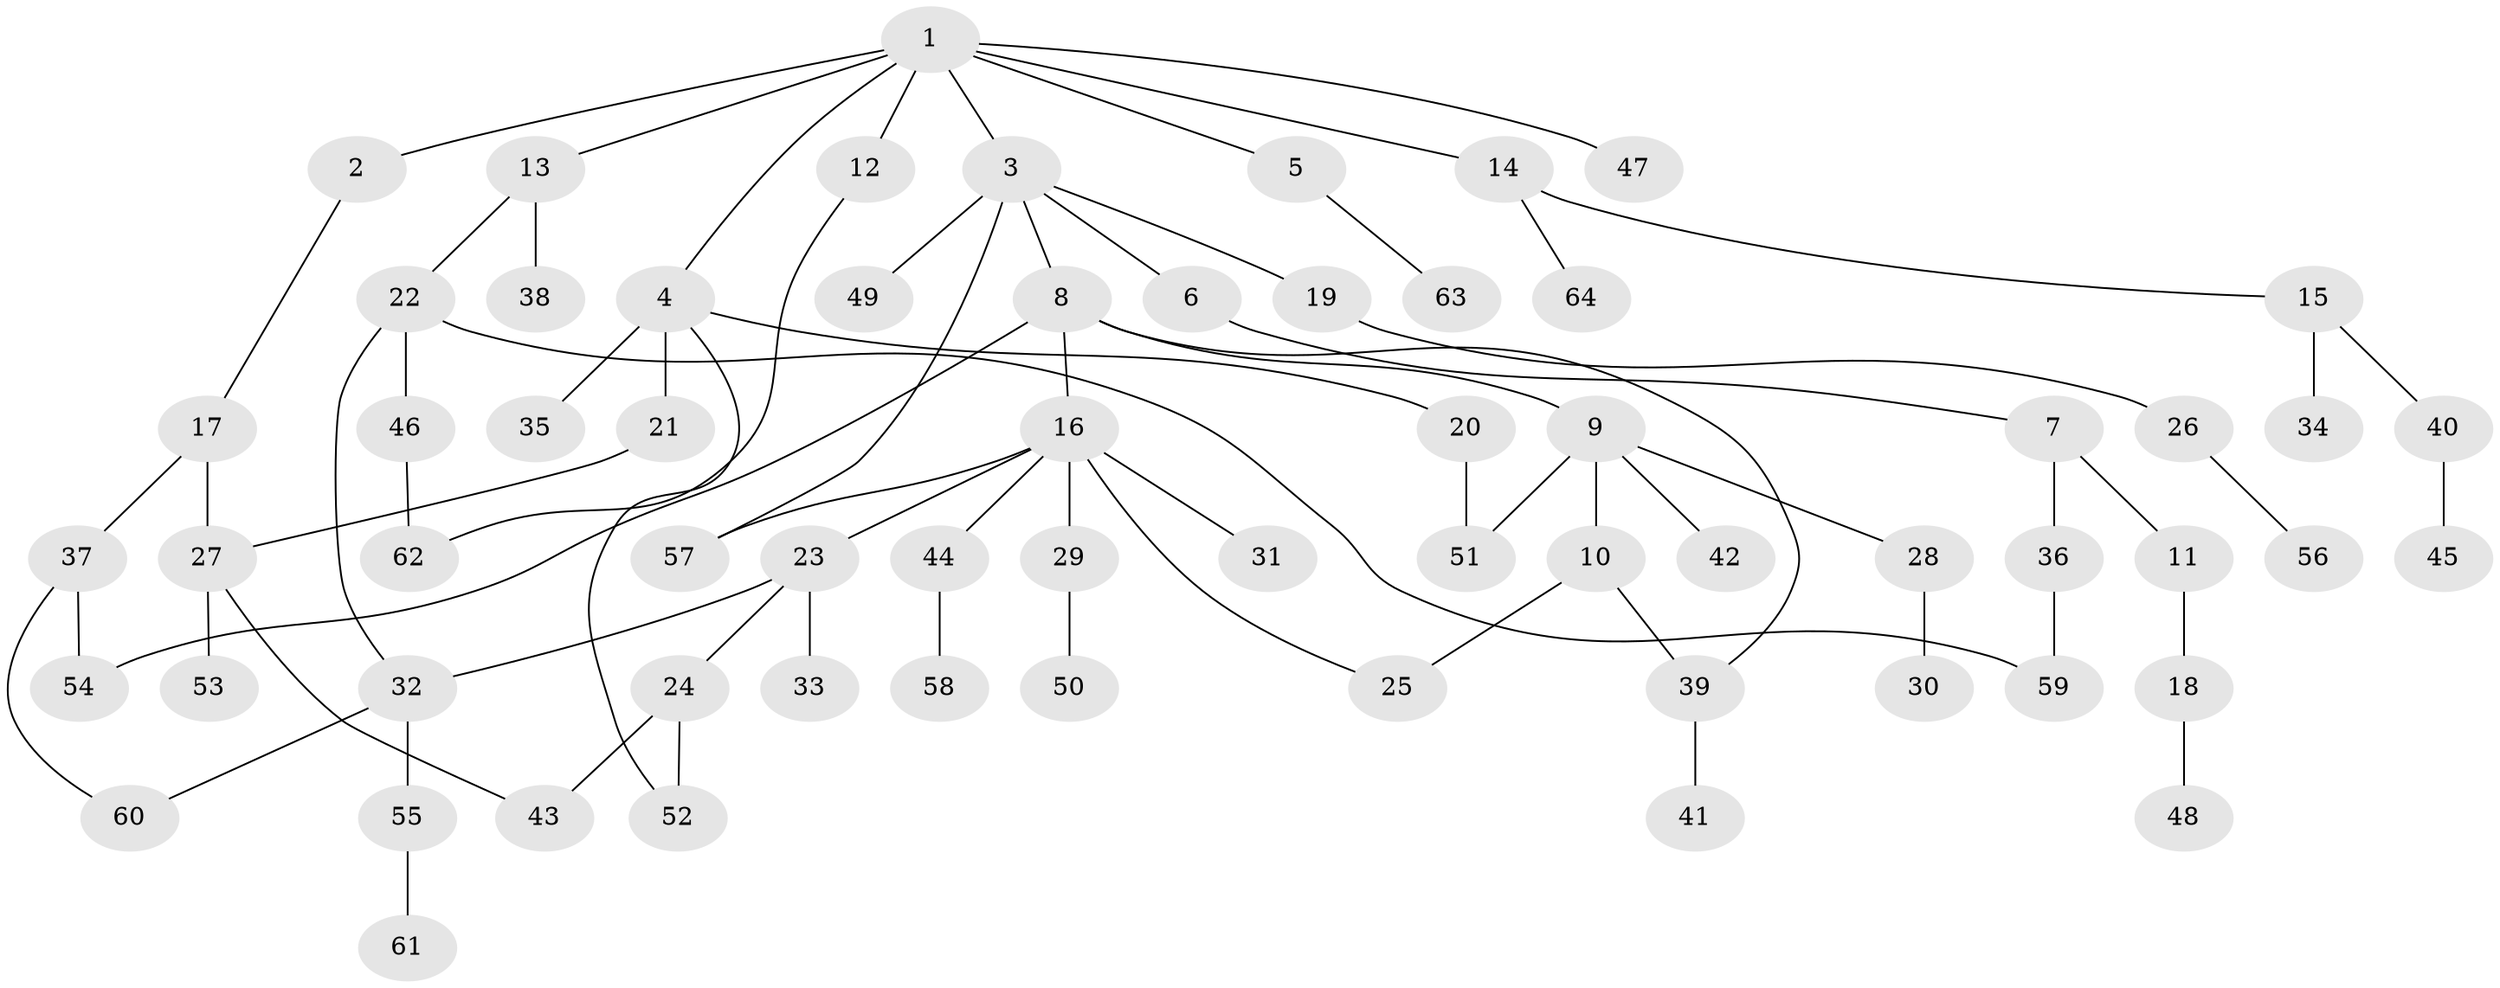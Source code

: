 // Generated by graph-tools (version 1.1) at 2025/25/03/09/25 03:25:26]
// undirected, 64 vertices, 75 edges
graph export_dot {
graph [start="1"]
  node [color=gray90,style=filled];
  1;
  2;
  3;
  4;
  5;
  6;
  7;
  8;
  9;
  10;
  11;
  12;
  13;
  14;
  15;
  16;
  17;
  18;
  19;
  20;
  21;
  22;
  23;
  24;
  25;
  26;
  27;
  28;
  29;
  30;
  31;
  32;
  33;
  34;
  35;
  36;
  37;
  38;
  39;
  40;
  41;
  42;
  43;
  44;
  45;
  46;
  47;
  48;
  49;
  50;
  51;
  52;
  53;
  54;
  55;
  56;
  57;
  58;
  59;
  60;
  61;
  62;
  63;
  64;
  1 -- 2;
  1 -- 3;
  1 -- 4;
  1 -- 5;
  1 -- 12;
  1 -- 13;
  1 -- 14;
  1 -- 47;
  2 -- 17;
  3 -- 6;
  3 -- 8;
  3 -- 19;
  3 -- 49;
  3 -- 57;
  4 -- 20;
  4 -- 21;
  4 -- 35;
  4 -- 52;
  5 -- 63;
  6 -- 7;
  7 -- 11;
  7 -- 36;
  8 -- 9;
  8 -- 16;
  8 -- 39;
  8 -- 54;
  9 -- 10;
  9 -- 28;
  9 -- 42;
  9 -- 51;
  10 -- 25;
  10 -- 39;
  11 -- 18;
  12 -- 62;
  13 -- 22;
  13 -- 38;
  14 -- 15;
  14 -- 64;
  15 -- 34;
  15 -- 40;
  16 -- 23;
  16 -- 29;
  16 -- 31;
  16 -- 44;
  16 -- 25;
  16 -- 57;
  17 -- 27;
  17 -- 37;
  18 -- 48;
  19 -- 26;
  20 -- 51;
  21 -- 27;
  22 -- 32;
  22 -- 46;
  22 -- 59;
  23 -- 24;
  23 -- 33;
  23 -- 32;
  24 -- 43;
  24 -- 52;
  26 -- 56;
  27 -- 53;
  27 -- 43;
  28 -- 30;
  29 -- 50;
  32 -- 55;
  32 -- 60;
  36 -- 59;
  37 -- 60;
  37 -- 54;
  39 -- 41;
  40 -- 45;
  44 -- 58;
  46 -- 62;
  55 -- 61;
}
